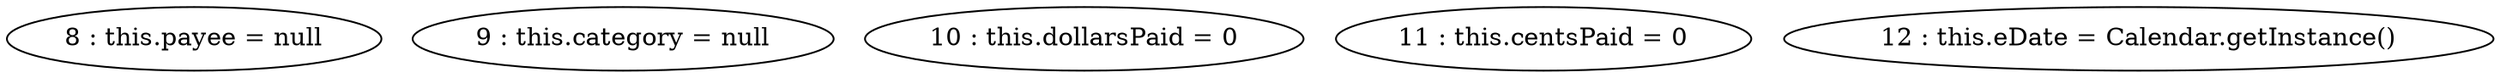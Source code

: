 digraph G {
"8 : this.payee = null"
"9 : this.category = null"
"10 : this.dollarsPaid = 0"
"11 : this.centsPaid = 0"
"12 : this.eDate = Calendar.getInstance()"
}